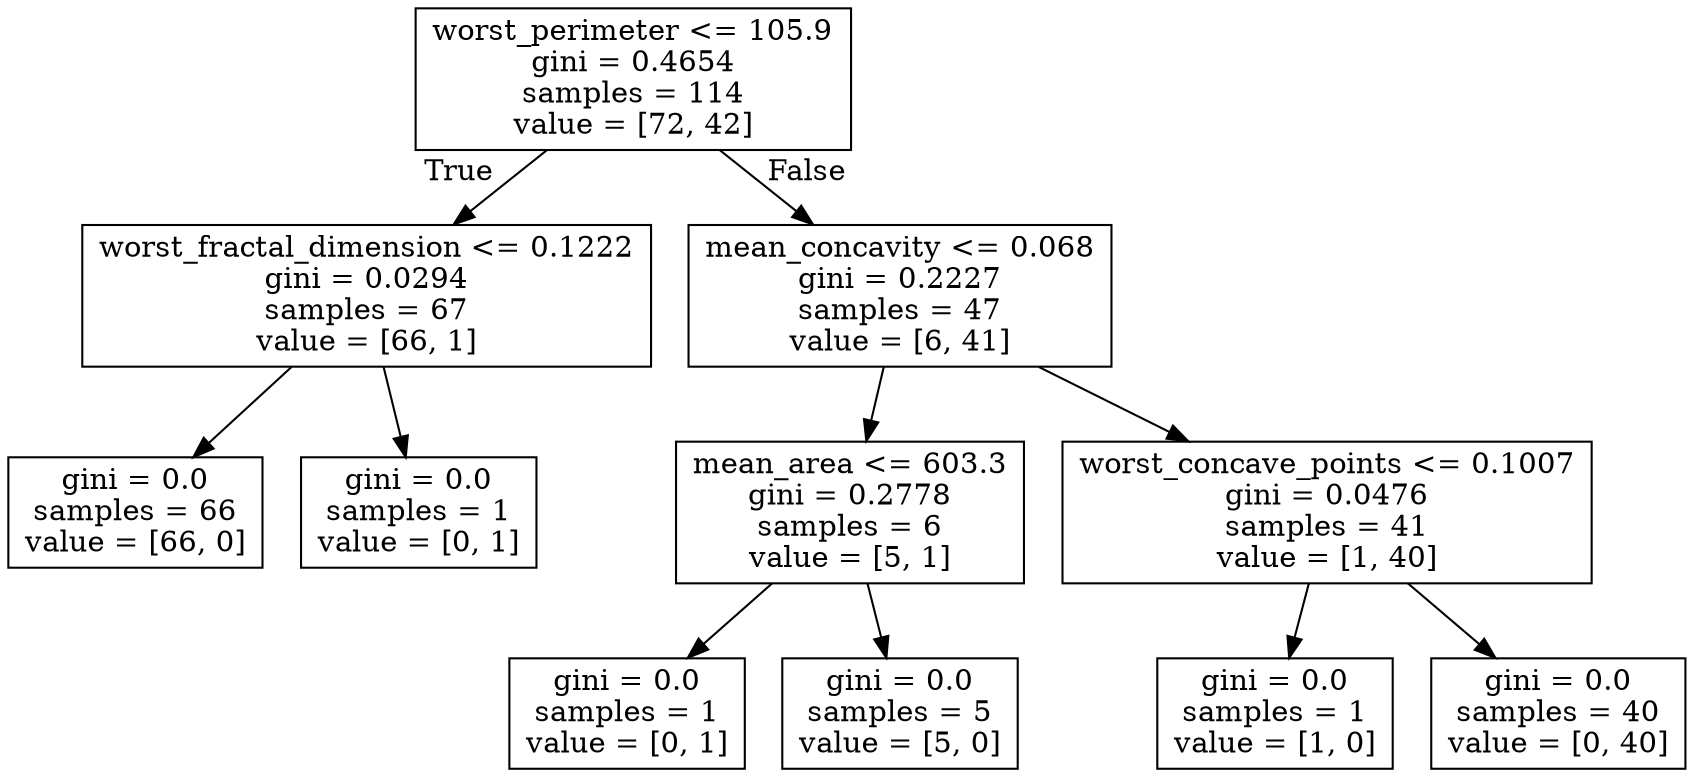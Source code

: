 digraph Tree {
node [shape=box] ;
0 [label="worst_perimeter <= 105.9\ngini = 0.4654\nsamples = 114\nvalue = [72, 42]"] ;
1 [label="worst_fractal_dimension <= 0.1222\ngini = 0.0294\nsamples = 67\nvalue = [66, 1]"] ;
0 -> 1 [labeldistance=2.5, labelangle=45, headlabel="True"] ;
2 [label="gini = 0.0\nsamples = 66\nvalue = [66, 0]"] ;
1 -> 2 ;
3 [label="gini = 0.0\nsamples = 1\nvalue = [0, 1]"] ;
1 -> 3 ;
4 [label="mean_concavity <= 0.068\ngini = 0.2227\nsamples = 47\nvalue = [6, 41]"] ;
0 -> 4 [labeldistance=2.5, labelangle=-45, headlabel="False"] ;
5 [label="mean_area <= 603.3\ngini = 0.2778\nsamples = 6\nvalue = [5, 1]"] ;
4 -> 5 ;
6 [label="gini = 0.0\nsamples = 1\nvalue = [0, 1]"] ;
5 -> 6 ;
7 [label="gini = 0.0\nsamples = 5\nvalue = [5, 0]"] ;
5 -> 7 ;
8 [label="worst_concave_points <= 0.1007\ngini = 0.0476\nsamples = 41\nvalue = [1, 40]"] ;
4 -> 8 ;
9 [label="gini = 0.0\nsamples = 1\nvalue = [1, 0]"] ;
8 -> 9 ;
10 [label="gini = 0.0\nsamples = 40\nvalue = [0, 40]"] ;
8 -> 10 ;
}